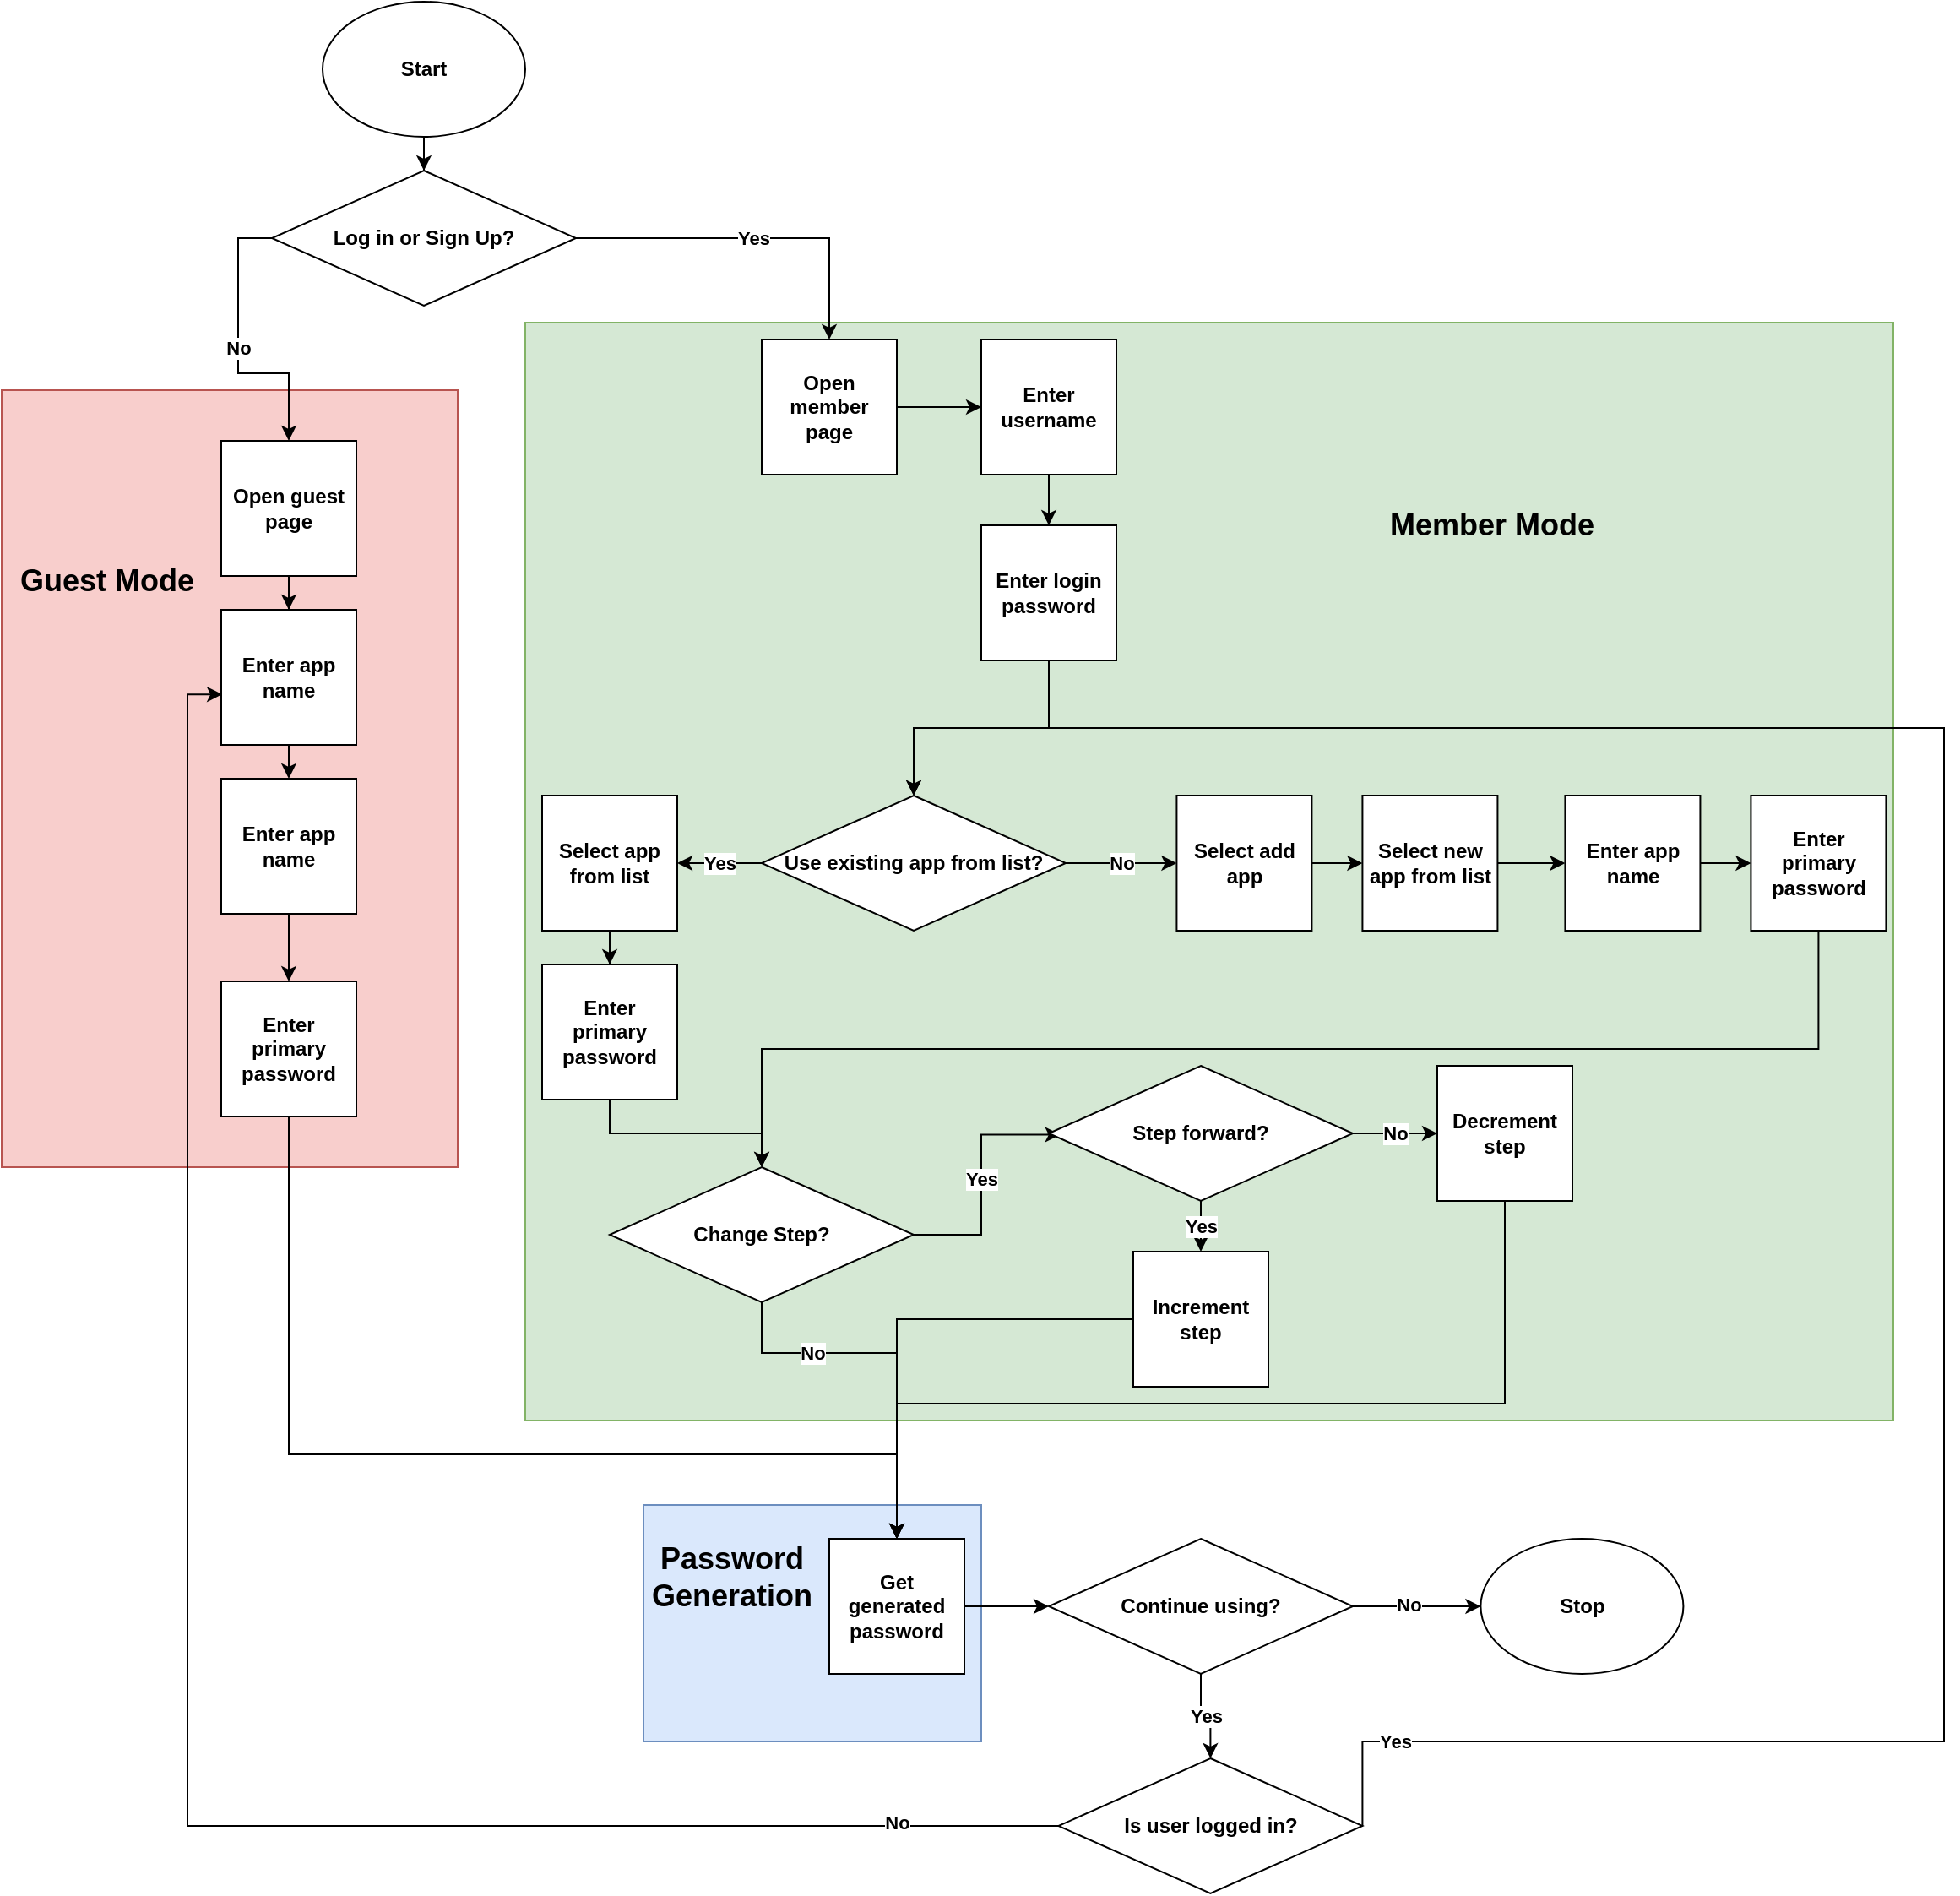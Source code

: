 <mxfile version="13.7.3" type="device"><diagram id="KsxlEn1aGzNnimsrZxFN" name="Page-1"><mxGraphModel dx="2031" dy="1174" grid="1" gridSize="10" guides="1" tooltips="1" connect="1" arrows="1" fold="1" page="1" pageScale="1" pageWidth="90000" pageHeight="90000" math="0" shadow="0"><root><mxCell id="0"/><mxCell id="1" parent="0"/><mxCell id="I464yNm_MhVNnAwP_vZe-99" value="" style="rounded=0;whiteSpace=wrap;html=1;fillColor=#dae8fc;strokeColor=#6c8ebf;fontStyle=1" vertex="1" parent="1"><mxGeometry x="720" y="1060" width="200" height="140" as="geometry"/></mxCell><mxCell id="I464yNm_MhVNnAwP_vZe-98" value="" style="rounded=0;whiteSpace=wrap;html=1;fillColor=#d5e8d4;strokeColor=#82b366;fontStyle=1" vertex="1" parent="1"><mxGeometry x="650" y="360" width="810" height="650" as="geometry"/></mxCell><mxCell id="I464yNm_MhVNnAwP_vZe-97" value="" style="rounded=0;whiteSpace=wrap;html=1;fillColor=#f8cecc;strokeColor=#b85450;fontStyle=1" vertex="1" parent="1"><mxGeometry x="340" y="400" width="270" height="460" as="geometry"/></mxCell><mxCell id="I464yNm_MhVNnAwP_vZe-6" style="edgeStyle=orthogonalEdgeStyle;rounded=0;orthogonalLoop=1;jettySize=auto;html=1;exitX=0.5;exitY=1;exitDx=0;exitDy=0;fontStyle=1" edge="1" parent="1" source="I464yNm_MhVNnAwP_vZe-1" target="I464yNm_MhVNnAwP_vZe-5"><mxGeometry relative="1" as="geometry"/></mxCell><mxCell id="I464yNm_MhVNnAwP_vZe-1" value="Start" style="ellipse;whiteSpace=wrap;html=1;fontStyle=1" vertex="1" parent="1"><mxGeometry x="530" y="170" width="120" height="80" as="geometry"/></mxCell><mxCell id="I464yNm_MhVNnAwP_vZe-118" value="No" style="edgeStyle=orthogonalEdgeStyle;rounded=0;orthogonalLoop=1;jettySize=auto;html=1;exitX=0;exitY=0.5;exitDx=0;exitDy=0;fontStyle=1" edge="1" parent="1" source="I464yNm_MhVNnAwP_vZe-5" target="I464yNm_MhVNnAwP_vZe-8"><mxGeometry relative="1" as="geometry"/></mxCell><mxCell id="I464yNm_MhVNnAwP_vZe-119" value="Yes" style="edgeStyle=orthogonalEdgeStyle;rounded=0;orthogonalLoop=1;jettySize=auto;html=1;exitX=1;exitY=0.5;exitDx=0;exitDy=0;fontStyle=1" edge="1" parent="1" source="I464yNm_MhVNnAwP_vZe-5" target="I464yNm_MhVNnAwP_vZe-10"><mxGeometry relative="1" as="geometry"/></mxCell><mxCell id="I464yNm_MhVNnAwP_vZe-5" value="Log in or Sign Up?" style="rhombus;whiteSpace=wrap;html=1;fontStyle=1" vertex="1" parent="1"><mxGeometry x="500" y="270" width="180" height="80" as="geometry"/></mxCell><mxCell id="I464yNm_MhVNnAwP_vZe-18" style="edgeStyle=orthogonalEdgeStyle;rounded=0;orthogonalLoop=1;jettySize=auto;html=1;exitX=0.5;exitY=1;exitDx=0;exitDy=0;fontStyle=1" edge="1" parent="1" source="I464yNm_MhVNnAwP_vZe-8" target="I464yNm_MhVNnAwP_vZe-17"><mxGeometry relative="1" as="geometry"/></mxCell><mxCell id="I464yNm_MhVNnAwP_vZe-8" value="Open guest page" style="whiteSpace=wrap;html=1;aspect=fixed;fontStyle=1" vertex="1" parent="1"><mxGeometry x="470" y="430" width="80" height="80" as="geometry"/></mxCell><mxCell id="I464yNm_MhVNnAwP_vZe-84" style="edgeStyle=orthogonalEdgeStyle;rounded=0;orthogonalLoop=1;jettySize=auto;html=1;exitX=1;exitY=0.5;exitDx=0;exitDy=0;entryX=0;entryY=0.5;entryDx=0;entryDy=0;fontStyle=1" edge="1" parent="1" source="I464yNm_MhVNnAwP_vZe-10" target="I464yNm_MhVNnAwP_vZe-19"><mxGeometry relative="1" as="geometry"/></mxCell><mxCell id="I464yNm_MhVNnAwP_vZe-10" value="Open member page" style="whiteSpace=wrap;html=1;aspect=fixed;fontStyle=1" vertex="1" parent="1"><mxGeometry x="790" y="370" width="80" height="80" as="geometry"/></mxCell><mxCell id="I464yNm_MhVNnAwP_vZe-52" style="edgeStyle=orthogonalEdgeStyle;rounded=0;orthogonalLoop=1;jettySize=auto;html=1;exitX=0.5;exitY=1;exitDx=0;exitDy=0;entryX=0.5;entryY=0;entryDx=0;entryDy=0;fontStyle=1" edge="1" parent="1" source="I464yNm_MhVNnAwP_vZe-17" target="I464yNm_MhVNnAwP_vZe-51"><mxGeometry relative="1" as="geometry"/></mxCell><mxCell id="I464yNm_MhVNnAwP_vZe-17" value="Enter app name" style="whiteSpace=wrap;html=1;aspect=fixed;fontStyle=1" vertex="1" parent="1"><mxGeometry x="470" y="530" width="80" height="80" as="geometry"/></mxCell><mxCell id="I464yNm_MhVNnAwP_vZe-22" style="edgeStyle=orthogonalEdgeStyle;rounded=0;orthogonalLoop=1;jettySize=auto;html=1;exitX=0.5;exitY=1;exitDx=0;exitDy=0;fontStyle=1" edge="1" parent="1" source="I464yNm_MhVNnAwP_vZe-19" target="I464yNm_MhVNnAwP_vZe-21"><mxGeometry relative="1" as="geometry"/></mxCell><mxCell id="I464yNm_MhVNnAwP_vZe-19" value="Enter username" style="whiteSpace=wrap;html=1;aspect=fixed;fontStyle=1" vertex="1" parent="1"><mxGeometry x="920" y="370" width="80" height="80" as="geometry"/></mxCell><mxCell id="I464yNm_MhVNnAwP_vZe-25" style="edgeStyle=orthogonalEdgeStyle;rounded=0;orthogonalLoop=1;jettySize=auto;html=1;exitX=0.5;exitY=1;exitDx=0;exitDy=0;fontStyle=1" edge="1" parent="1" source="I464yNm_MhVNnAwP_vZe-21" target="I464yNm_MhVNnAwP_vZe-24"><mxGeometry relative="1" as="geometry"><mxPoint x="960" y="600" as="sourcePoint"/></mxGeometry></mxCell><mxCell id="I464yNm_MhVNnAwP_vZe-21" value="Enter login password" style="whiteSpace=wrap;html=1;aspect=fixed;fontStyle=1" vertex="1" parent="1"><mxGeometry x="920" y="480" width="80" height="80" as="geometry"/></mxCell><mxCell id="I464yNm_MhVNnAwP_vZe-85" value="No" style="edgeStyle=orthogonalEdgeStyle;rounded=0;orthogonalLoop=1;jettySize=auto;html=1;exitX=1;exitY=0.5;exitDx=0;exitDy=0;entryX=0;entryY=0.5;entryDx=0;entryDy=0;fontStyle=1" edge="1" parent="1" source="I464yNm_MhVNnAwP_vZe-24" target="I464yNm_MhVNnAwP_vZe-34"><mxGeometry relative="1" as="geometry"/></mxCell><mxCell id="I464yNm_MhVNnAwP_vZe-87" value="Yes" style="edgeStyle=orthogonalEdgeStyle;rounded=0;orthogonalLoop=1;jettySize=auto;html=1;exitX=0;exitY=0.5;exitDx=0;exitDy=0;entryX=1;entryY=0.5;entryDx=0;entryDy=0;fontStyle=1" edge="1" parent="1" source="I464yNm_MhVNnAwP_vZe-24" target="I464yNm_MhVNnAwP_vZe-26"><mxGeometry relative="1" as="geometry"/></mxCell><mxCell id="I464yNm_MhVNnAwP_vZe-24" value="Use existing app from list?" style="rhombus;whiteSpace=wrap;html=1;fontStyle=1" vertex="1" parent="1"><mxGeometry x="790" y="640" width="180" height="80" as="geometry"/></mxCell><mxCell id="I464yNm_MhVNnAwP_vZe-29" style="edgeStyle=orthogonalEdgeStyle;rounded=0;orthogonalLoop=1;jettySize=auto;html=1;exitX=0.5;exitY=1;exitDx=0;exitDy=0;fontStyle=1" edge="1" parent="1" source="I464yNm_MhVNnAwP_vZe-26" target="I464yNm_MhVNnAwP_vZe-28"><mxGeometry relative="1" as="geometry"/></mxCell><mxCell id="I464yNm_MhVNnAwP_vZe-26" value="Select app from list" style="whiteSpace=wrap;html=1;aspect=fixed;fontStyle=1" vertex="1" parent="1"><mxGeometry x="660" y="640" width="80" height="80" as="geometry"/></mxCell><mxCell id="I464yNm_MhVNnAwP_vZe-106" style="edgeStyle=orthogonalEdgeStyle;rounded=0;orthogonalLoop=1;jettySize=auto;html=1;exitX=0.5;exitY=1;exitDx=0;exitDy=0;entryX=0.5;entryY=0;entryDx=0;entryDy=0;fontStyle=1" edge="1" parent="1" source="I464yNm_MhVNnAwP_vZe-28" target="I464yNm_MhVNnAwP_vZe-104"><mxGeometry relative="1" as="geometry"/></mxCell><mxCell id="I464yNm_MhVNnAwP_vZe-28" value="Enter primary password" style="whiteSpace=wrap;html=1;aspect=fixed;fontStyle=1" vertex="1" parent="1"><mxGeometry x="660" y="740" width="80" height="80" as="geometry"/></mxCell><mxCell id="I464yNm_MhVNnAwP_vZe-91" style="edgeStyle=orthogonalEdgeStyle;rounded=0;orthogonalLoop=1;jettySize=auto;html=1;exitX=1;exitY=0.5;exitDx=0;exitDy=0;fontStyle=1" edge="1" parent="1" source="I464yNm_MhVNnAwP_vZe-30" target="I464yNm_MhVNnAwP_vZe-58"><mxGeometry relative="1" as="geometry"/></mxCell><mxCell id="I464yNm_MhVNnAwP_vZe-30" value="Get generated password" style="whiteSpace=wrap;html=1;aspect=fixed;fontStyle=1" vertex="1" parent="1"><mxGeometry x="830" y="1080" width="80" height="80" as="geometry"/></mxCell><mxCell id="I464yNm_MhVNnAwP_vZe-77" style="edgeStyle=orthogonalEdgeStyle;rounded=0;orthogonalLoop=1;jettySize=auto;html=1;exitX=1;exitY=0.5;exitDx=0;exitDy=0;fontStyle=1" edge="1" parent="1" source="I464yNm_MhVNnAwP_vZe-34" target="I464yNm_MhVNnAwP_vZe-36"><mxGeometry relative="1" as="geometry"/></mxCell><mxCell id="I464yNm_MhVNnAwP_vZe-34" value="Select add app" style="whiteSpace=wrap;html=1;aspect=fixed;fontStyle=1" vertex="1" parent="1"><mxGeometry x="1035.71" y="640" width="80" height="80" as="geometry"/></mxCell><mxCell id="I464yNm_MhVNnAwP_vZe-78" style="edgeStyle=orthogonalEdgeStyle;rounded=0;orthogonalLoop=1;jettySize=auto;html=1;exitX=1;exitY=0.5;exitDx=0;exitDy=0;fontStyle=1" edge="1" parent="1" source="I464yNm_MhVNnAwP_vZe-36" target="I464yNm_MhVNnAwP_vZe-47"><mxGeometry relative="1" as="geometry"/></mxCell><mxCell id="I464yNm_MhVNnAwP_vZe-36" value="Select new app from list" style="whiteSpace=wrap;html=1;aspect=fixed;fontStyle=1" vertex="1" parent="1"><mxGeometry x="1145.71" y="640" width="80" height="80" as="geometry"/></mxCell><mxCell id="I464yNm_MhVNnAwP_vZe-105" style="edgeStyle=orthogonalEdgeStyle;rounded=0;orthogonalLoop=1;jettySize=auto;html=1;exitX=0.5;exitY=1;exitDx=0;exitDy=0;fontStyle=1" edge="1" parent="1" source="I464yNm_MhVNnAwP_vZe-42" target="I464yNm_MhVNnAwP_vZe-104"><mxGeometry relative="1" as="geometry"/></mxCell><mxCell id="I464yNm_MhVNnAwP_vZe-42" value="Enter primary password" style="whiteSpace=wrap;html=1;aspect=fixed;fontStyle=1" vertex="1" parent="1"><mxGeometry x="1375.71" y="640" width="80" height="80" as="geometry"/></mxCell><mxCell id="I464yNm_MhVNnAwP_vZe-79" style="edgeStyle=orthogonalEdgeStyle;rounded=0;orthogonalLoop=1;jettySize=auto;html=1;exitX=1;exitY=0.5;exitDx=0;exitDy=0;fontStyle=1" edge="1" parent="1" source="I464yNm_MhVNnAwP_vZe-47" target="I464yNm_MhVNnAwP_vZe-42"><mxGeometry relative="1" as="geometry"/></mxCell><mxCell id="I464yNm_MhVNnAwP_vZe-47" value="Enter app name" style="whiteSpace=wrap;html=1;aspect=fixed;fontStyle=1" vertex="1" parent="1"><mxGeometry x="1265.71" y="640" width="80" height="80" as="geometry"/></mxCell><mxCell id="I464yNm_MhVNnAwP_vZe-54" style="edgeStyle=orthogonalEdgeStyle;rounded=0;orthogonalLoop=1;jettySize=auto;html=1;exitX=0.5;exitY=1;exitDx=0;exitDy=0;fontStyle=1" edge="1" parent="1" source="I464yNm_MhVNnAwP_vZe-51" target="I464yNm_MhVNnAwP_vZe-53"><mxGeometry relative="1" as="geometry"/></mxCell><mxCell id="I464yNm_MhVNnAwP_vZe-51" value="Enter app name" style="whiteSpace=wrap;html=1;aspect=fixed;fontStyle=1" vertex="1" parent="1"><mxGeometry x="470" y="630" width="80" height="80" as="geometry"/></mxCell><mxCell id="I464yNm_MhVNnAwP_vZe-90" style="edgeStyle=orthogonalEdgeStyle;rounded=0;orthogonalLoop=1;jettySize=auto;html=1;exitX=0.5;exitY=1;exitDx=0;exitDy=0;fontStyle=1" edge="1" parent="1" source="I464yNm_MhVNnAwP_vZe-53" target="I464yNm_MhVNnAwP_vZe-30"><mxGeometry relative="1" as="geometry"><Array as="points"><mxPoint x="510" y="1030"/><mxPoint x="870" y="1030"/></Array></mxGeometry></mxCell><mxCell id="I464yNm_MhVNnAwP_vZe-53" value="Enter primary password" style="whiteSpace=wrap;html=1;aspect=fixed;fontStyle=1" vertex="1" parent="1"><mxGeometry x="470" y="750" width="80" height="80" as="geometry"/></mxCell><mxCell id="I464yNm_MhVNnAwP_vZe-71" style="edgeStyle=orthogonalEdgeStyle;rounded=0;orthogonalLoop=1;jettySize=auto;html=1;exitX=1;exitY=0.5;exitDx=0;exitDy=0;entryX=0;entryY=0.5;entryDx=0;entryDy=0;fontStyle=1" edge="1" parent="1" source="I464yNm_MhVNnAwP_vZe-58" target="I464yNm_MhVNnAwP_vZe-68"><mxGeometry relative="1" as="geometry"/></mxCell><mxCell id="I464yNm_MhVNnAwP_vZe-72" value="No" style="edgeLabel;html=1;align=center;verticalAlign=middle;resizable=0;points=[];fontStyle=1" vertex="1" connectable="0" parent="I464yNm_MhVNnAwP_vZe-71"><mxGeometry x="-0.139" y="1" relative="1" as="geometry"><mxPoint as="offset"/></mxGeometry></mxCell><mxCell id="I464yNm_MhVNnAwP_vZe-92" value="Yes" style="edgeStyle=orthogonalEdgeStyle;rounded=0;orthogonalLoop=1;jettySize=auto;html=1;exitX=0.5;exitY=1;exitDx=0;exitDy=0;entryX=0.5;entryY=0;entryDx=0;entryDy=0;fontStyle=1" edge="1" parent="1" source="I464yNm_MhVNnAwP_vZe-58" target="I464yNm_MhVNnAwP_vZe-66"><mxGeometry relative="1" as="geometry"/></mxCell><mxCell id="I464yNm_MhVNnAwP_vZe-58" value="Continue using?" style="rhombus;whiteSpace=wrap;html=1;fontStyle=1" vertex="1" parent="1"><mxGeometry x="960" y="1080" width="180" height="80" as="geometry"/></mxCell><mxCell id="I464yNm_MhVNnAwP_vZe-93" style="edgeStyle=orthogonalEdgeStyle;rounded=0;orthogonalLoop=1;jettySize=auto;html=1;exitX=0;exitY=0.5;exitDx=0;exitDy=0;entryX=0.007;entryY=0.626;entryDx=0;entryDy=0;entryPerimeter=0;fontStyle=1" edge="1" parent="1" source="I464yNm_MhVNnAwP_vZe-66" target="I464yNm_MhVNnAwP_vZe-17"><mxGeometry relative="1" as="geometry"/></mxCell><mxCell id="I464yNm_MhVNnAwP_vZe-94" value="No" style="edgeLabel;html=1;align=center;verticalAlign=middle;resizable=0;points=[];fontStyle=1" vertex="1" connectable="0" parent="I464yNm_MhVNnAwP_vZe-93"><mxGeometry x="-0.839" y="-2" relative="1" as="geometry"><mxPoint x="1" as="offset"/></mxGeometry></mxCell><mxCell id="I464yNm_MhVNnAwP_vZe-95" style="edgeStyle=orthogonalEdgeStyle;rounded=0;orthogonalLoop=1;jettySize=auto;html=1;exitX=1;exitY=0.5;exitDx=0;exitDy=0;fontStyle=1" edge="1" parent="1" source="I464yNm_MhVNnAwP_vZe-66"><mxGeometry relative="1" as="geometry"><mxPoint x="880" y="640" as="targetPoint"/><Array as="points"><mxPoint x="1490" y="1200"/><mxPoint x="1490" y="600"/><mxPoint x="880" y="600"/></Array></mxGeometry></mxCell><mxCell id="I464yNm_MhVNnAwP_vZe-96" value="Yes" style="edgeLabel;html=1;align=center;verticalAlign=middle;resizable=0;points=[];fontStyle=1" vertex="1" connectable="0" parent="I464yNm_MhVNnAwP_vZe-95"><mxGeometry x="-0.922" y="-2" relative="1" as="geometry"><mxPoint x="5" y="-2" as="offset"/></mxGeometry></mxCell><mxCell id="I464yNm_MhVNnAwP_vZe-100" value="&lt;font style=&quot;font-size: 18px&quot;&gt;Member Mode&lt;/font&gt;" style="edgeLabel;html=1;align=center;verticalAlign=middle;resizable=0;points=[];labelBackgroundColor=none;fontStyle=1" vertex="1" connectable="0" parent="I464yNm_MhVNnAwP_vZe-95"><mxGeometry x="0.599" y="-2" relative="1" as="geometry"><mxPoint x="52.33" y="-118" as="offset"/></mxGeometry></mxCell><mxCell id="I464yNm_MhVNnAwP_vZe-66" value="Is user logged in?" style="rhombus;whiteSpace=wrap;html=1;fontStyle=1" vertex="1" parent="1"><mxGeometry x="965.71" y="1210" width="180" height="80" as="geometry"/></mxCell><mxCell id="I464yNm_MhVNnAwP_vZe-68" value="Stop" style="ellipse;whiteSpace=wrap;html=1;fontStyle=1" vertex="1" parent="1"><mxGeometry x="1215.71" y="1080" width="120" height="80" as="geometry"/></mxCell><mxCell id="I464yNm_MhVNnAwP_vZe-101" value="&lt;font style=&quot;font-size: 18px&quot;&gt;Guest Mode&lt;/font&gt;" style="edgeLabel;html=1;align=center;verticalAlign=middle;resizable=0;points=[];labelBackgroundColor=none;fontStyle=1" vertex="1" connectable="0" parent="1"><mxGeometry x="400.0" y="510" as="geometry"><mxPoint x="2" y="3" as="offset"/></mxGeometry></mxCell><mxCell id="I464yNm_MhVNnAwP_vZe-102" value="&lt;font style=&quot;font-size: 18px&quot;&gt;Password &lt;br&gt;Generation&lt;/font&gt;" style="edgeLabel;html=1;align=center;verticalAlign=middle;resizable=0;points=[];labelBackgroundColor=none;fontStyle=1" vertex="1" connectable="0" parent="1"><mxGeometry x="770.0" y="1100" as="geometry"><mxPoint x="2" y="3" as="offset"/></mxGeometry></mxCell><mxCell id="I464yNm_MhVNnAwP_vZe-109" value="Yes" style="edgeStyle=orthogonalEdgeStyle;rounded=0;orthogonalLoop=1;jettySize=auto;html=1;entryX=0.038;entryY=0.51;entryDx=0;entryDy=0;entryPerimeter=0;fontStyle=1" edge="1" parent="1" source="I464yNm_MhVNnAwP_vZe-104" target="I464yNm_MhVNnAwP_vZe-108"><mxGeometry relative="1" as="geometry"/></mxCell><mxCell id="I464yNm_MhVNnAwP_vZe-110" value="No" style="edgeStyle=orthogonalEdgeStyle;rounded=0;orthogonalLoop=1;jettySize=auto;html=1;fontStyle=1" edge="1" parent="1" source="I464yNm_MhVNnAwP_vZe-104" target="I464yNm_MhVNnAwP_vZe-30"><mxGeometry x="-0.455" relative="1" as="geometry"><Array as="points"><mxPoint x="790" y="970"/><mxPoint x="870" y="970"/></Array><mxPoint as="offset"/></mxGeometry></mxCell><mxCell id="I464yNm_MhVNnAwP_vZe-104" value="Change Step?" style="rhombus;whiteSpace=wrap;html=1;fontStyle=1" vertex="1" parent="1"><mxGeometry x="700" y="860" width="180" height="80" as="geometry"/></mxCell><mxCell id="I464yNm_MhVNnAwP_vZe-114" value="Yes" style="edgeStyle=orthogonalEdgeStyle;rounded=0;orthogonalLoop=1;jettySize=auto;html=1;exitX=0.5;exitY=1;exitDx=0;exitDy=0;entryX=0.5;entryY=0;entryDx=0;entryDy=0;fontStyle=1" edge="1" parent="1" source="I464yNm_MhVNnAwP_vZe-108" target="I464yNm_MhVNnAwP_vZe-112"><mxGeometry relative="1" as="geometry"/></mxCell><mxCell id="I464yNm_MhVNnAwP_vZe-117" value="No" style="edgeStyle=orthogonalEdgeStyle;rounded=0;orthogonalLoop=1;jettySize=auto;html=1;fontStyle=1" edge="1" parent="1" source="I464yNm_MhVNnAwP_vZe-108" target="I464yNm_MhVNnAwP_vZe-111"><mxGeometry relative="1" as="geometry"/></mxCell><mxCell id="I464yNm_MhVNnAwP_vZe-108" value="Step forward?" style="rhombus;whiteSpace=wrap;html=1;fontStyle=1" vertex="1" parent="1"><mxGeometry x="960" y="800" width="180" height="80" as="geometry"/></mxCell><mxCell id="I464yNm_MhVNnAwP_vZe-116" style="edgeStyle=orthogonalEdgeStyle;rounded=0;orthogonalLoop=1;jettySize=auto;html=1;entryX=0.5;entryY=0;entryDx=0;entryDy=0;fontStyle=1" edge="1" parent="1" source="I464yNm_MhVNnAwP_vZe-111" target="I464yNm_MhVNnAwP_vZe-30"><mxGeometry relative="1" as="geometry"><Array as="points"><mxPoint x="1230" y="1000"/><mxPoint x="870" y="1000"/></Array></mxGeometry></mxCell><mxCell id="I464yNm_MhVNnAwP_vZe-111" value="Decrement step" style="whiteSpace=wrap;html=1;aspect=fixed;fontStyle=1" vertex="1" parent="1"><mxGeometry x="1190" y="800" width="80" height="80" as="geometry"/></mxCell><mxCell id="I464yNm_MhVNnAwP_vZe-113" style="edgeStyle=orthogonalEdgeStyle;rounded=0;orthogonalLoop=1;jettySize=auto;html=1;entryX=0.5;entryY=0;entryDx=0;entryDy=0;fontStyle=1;exitX=0;exitY=0.5;exitDx=0;exitDy=0;" edge="1" parent="1" source="I464yNm_MhVNnAwP_vZe-112" target="I464yNm_MhVNnAwP_vZe-30"><mxGeometry relative="1" as="geometry"><mxPoint x="1010" y="1000" as="sourcePoint"/></mxGeometry></mxCell><mxCell id="I464yNm_MhVNnAwP_vZe-112" value="Increment step" style="whiteSpace=wrap;html=1;aspect=fixed;fontStyle=1" vertex="1" parent="1"><mxGeometry x="1010" y="910" width="80" height="80" as="geometry"/></mxCell></root></mxGraphModel></diagram></mxfile>